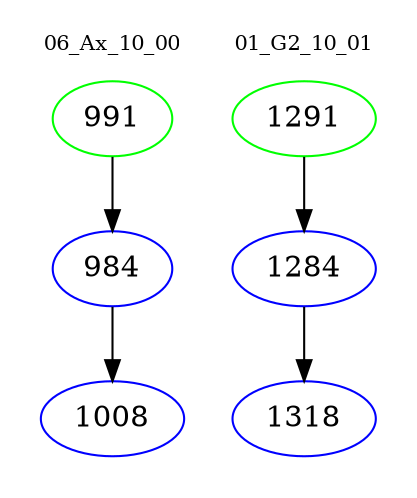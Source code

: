 digraph{
subgraph cluster_0 {
color = white
label = "06_Ax_10_00";
fontsize=10;
T0_991 [label="991", color="green"]
T0_991 -> T0_984 [color="black"]
T0_984 [label="984", color="blue"]
T0_984 -> T0_1008 [color="black"]
T0_1008 [label="1008", color="blue"]
}
subgraph cluster_1 {
color = white
label = "01_G2_10_01";
fontsize=10;
T1_1291 [label="1291", color="green"]
T1_1291 -> T1_1284 [color="black"]
T1_1284 [label="1284", color="blue"]
T1_1284 -> T1_1318 [color="black"]
T1_1318 [label="1318", color="blue"]
}
}
